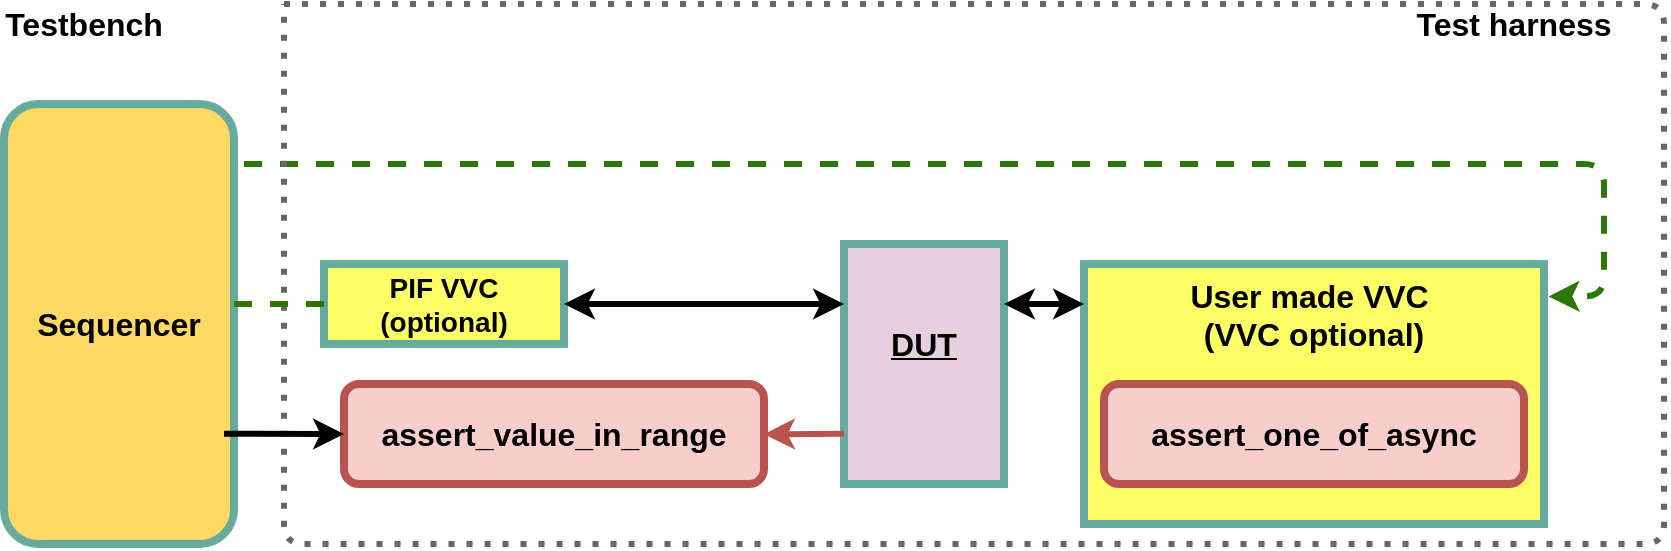 <mxfile>
    <diagram id="GM_LwJhD_kH3F-W7C1gs" name="Page-1">
        <mxGraphModel dx="978" dy="734" grid="1" gridSize="10" guides="1" tooltips="1" connect="1" arrows="1" fold="1" page="1" pageScale="1" pageWidth="845" pageHeight="300" math="0" shadow="0">
            <root>
                <mxCell id="0"/>
                <mxCell id="1" parent="0"/>
                <mxCell id="r83g5te3AEHIeUQ5Fmxh-1" value="&lt;b&gt;&lt;font style=&quot;font-size: 16px&quot;&gt;Sequencer&lt;/font&gt;&lt;/b&gt;" style="rounded=1;whiteSpace=wrap;html=1;fillColor=#FFD966;strokeColor=#67AB9F;strokeWidth=4;" parent="1" vertex="1">
                    <mxGeometry x="10" y="60" width="115" height="220" as="geometry"/>
                </mxCell>
                <mxCell id="r83g5te3AEHIeUQ5Fmxh-2" value="&lt;b&gt;&lt;font style=&quot;&quot;&gt;&lt;font style=&quot;font-size: 14px;&quot;&gt;PIF VVC&lt;br&gt;(optional)&lt;/font&gt;&lt;br&gt;&lt;/font&gt;&lt;/b&gt;" style="rounded=0;whiteSpace=wrap;html=1;strokeColor=#67AB9F;strokeWidth=4;fillColor=#FFFF66;" parent="1" vertex="1">
                    <mxGeometry x="170" y="140" width="120" height="40" as="geometry"/>
                </mxCell>
                <mxCell id="r83g5te3AEHIeUQ5Fmxh-8" value="&lt;b style=&quot;border-color: var(--border-color); font-size: 16px;&quot;&gt;User made VVC&amp;nbsp;&lt;/b&gt;&lt;div&gt;&lt;b style=&quot;border-color: var(--border-color); font-size: 16px;&quot;&gt;(VVC optional)&lt;/b&gt;&lt;/div&gt;" style="rounded=0;whiteSpace=wrap;html=1;strokeColor=#67AB9F;strokeWidth=4;fillColor=#FFFF66;verticalAlign=top;" parent="1" vertex="1">
                    <mxGeometry x="550" y="140" width="230" height="130" as="geometry"/>
                </mxCell>
                <mxCell id="r83g5te3AEHIeUQ5Fmxh-11" value="" style="rounded=0;whiteSpace=wrap;html=1;strokeColor=#67AB9F;strokeWidth=4;fillColor=#E6D0DE;" parent="1" vertex="1">
                    <mxGeometry x="430" y="130" width="80" height="120" as="geometry"/>
                </mxCell>
                <mxCell id="r83g5te3AEHIeUQ5Fmxh-13" value="" style="endArrow=classic;startArrow=classic;html=1;strokeWidth=3;entryX=0;entryY=0.25;entryDx=0;entryDy=0;exitX=1;exitY=0.5;exitDx=0;exitDy=0;" parent="1" source="r83g5te3AEHIeUQ5Fmxh-2" target="r83g5te3AEHIeUQ5Fmxh-11" edge="1">
                    <mxGeometry width="50" height="50" relative="1" as="geometry">
                        <mxPoint x="-90" y="340" as="sourcePoint"/>
                        <mxPoint x="-40" y="290" as="targetPoint"/>
                        <Array as="points">
                            <mxPoint x="340" y="160"/>
                        </Array>
                    </mxGeometry>
                </mxCell>
                <mxCell id="r83g5te3AEHIeUQ5Fmxh-14" value="" style="endArrow=classic;startArrow=classic;html=1;strokeWidth=3;exitX=1;exitY=0.25;exitDx=0;exitDy=0;" parent="1" source="r83g5te3AEHIeUQ5Fmxh-11" edge="1">
                    <mxGeometry width="50" height="50" relative="1" as="geometry">
                        <mxPoint x="-50" y="340" as="sourcePoint"/>
                        <mxPoint x="550" y="160" as="targetPoint"/>
                    </mxGeometry>
                </mxCell>
                <mxCell id="r83g5te3AEHIeUQ5Fmxh-29" value="" style="endArrow=classic;html=1;dashed=1;strokeWidth=3;fillColor=#60a917;strokeColor=#2D7600;entryX=1.01;entryY=0.125;entryDx=0;entryDy=0;entryPerimeter=0;" parent="1" target="r83g5te3AEHIeUQ5Fmxh-8" edge="1">
                    <mxGeometry width="50" height="50" relative="1" as="geometry">
                        <mxPoint x="130" y="90" as="sourcePoint"/>
                        <mxPoint x="700" y="160" as="targetPoint"/>
                        <Array as="points">
                            <mxPoint x="220" y="90"/>
                            <mxPoint x="290" y="90"/>
                            <mxPoint x="810" y="90"/>
                            <mxPoint x="810" y="156"/>
                        </Array>
                    </mxGeometry>
                </mxCell>
                <mxCell id="r83g5te3AEHIeUQ5Fmxh-33" value="&lt;font size=&quot;1&quot;&gt;&lt;b&gt;&lt;u style=&quot;font-size: 16px&quot;&gt;DUT&lt;/u&gt;&lt;/b&gt;&lt;/font&gt;" style="text;html=1;strokeColor=none;fillColor=none;align=center;verticalAlign=middle;whiteSpace=wrap;rounded=0;" parent="1" vertex="1">
                    <mxGeometry x="420" y="170" width="100" height="20" as="geometry"/>
                </mxCell>
                <mxCell id="r83g5te3AEHIeUQ5Fmxh-37" value="" style="endArrow=none;dashed=1;html=1;strokeWidth=3;gradientColor=#b3b3b3;fillColor=#f5f5f5;strokeColor=#666666;dashPattern=1 2;" parent="1" edge="1">
                    <mxGeometry width="50" height="50" relative="1" as="geometry">
                        <mxPoint x="150" y="10" as="sourcePoint"/>
                        <mxPoint x="150" y="10" as="targetPoint"/>
                        <Array as="points">
                            <mxPoint x="430" y="10"/>
                            <mxPoint x="840" y="10"/>
                            <mxPoint x="840" y="280"/>
                            <mxPoint x="150" y="280"/>
                        </Array>
                    </mxGeometry>
                </mxCell>
                <mxCell id="r83g5te3AEHIeUQ5Fmxh-39" value="&lt;font size=&quot;1&quot;&gt;&lt;b style=&quot;font-size: 16px&quot;&gt;Test harness&lt;/b&gt;&lt;/font&gt;" style="text;html=1;strokeColor=none;fillColor=none;align=center;verticalAlign=middle;whiteSpace=wrap;rounded=0;" parent="1" vertex="1">
                    <mxGeometry x="710" y="10" width="110" height="20" as="geometry"/>
                </mxCell>
                <mxCell id="r83g5te3AEHIeUQ5Fmxh-47" value="&lt;font size=&quot;1&quot;&gt;&lt;b style=&quot;font-size: 16px&quot;&gt;Testbench&lt;/b&gt;&lt;/font&gt;" style="text;html=1;strokeColor=none;fillColor=none;align=center;verticalAlign=middle;whiteSpace=wrap;rounded=0;" parent="1" vertex="1">
                    <mxGeometry x="10" y="10" width="80" height="20" as="geometry"/>
                </mxCell>
                <mxCell id="vyIQQBK7vmGZ_ZomwAHR-1" value="" style="endArrow=none;dashed=1;html=1;exitX=0;exitY=0.5;exitDx=0;exitDy=0;fillColor=#d5e8d4;strokeColor=#2D7600;strokeWidth=3;" parent="1" source="r83g5te3AEHIeUQ5Fmxh-2" edge="1">
                    <mxGeometry width="50" height="50" relative="1" as="geometry">
                        <mxPoint x="-180" y="420" as="sourcePoint"/>
                        <mxPoint x="120" y="160" as="targetPoint"/>
                    </mxGeometry>
                </mxCell>
                <mxCell id="fbfqpuWxEKbpqcm9xzH3-1" value="&lt;span style=&quot;font-size: 16px;&quot;&gt;&lt;b&gt;assert_value_in_range&lt;/b&gt;&lt;/span&gt;" style="rounded=1;whiteSpace=wrap;html=1;fillColor=#f8cecc;strokeColor=#b85450;strokeWidth=4;" parent="1" vertex="1">
                    <mxGeometry x="180" y="200" width="210" height="50" as="geometry"/>
                </mxCell>
                <mxCell id="3jlZFkxg4EAA0DXqRLMq-2" value="" style="endArrow=classic;html=1;rounded=0;strokeWidth=3;strokeColor=#B85450;" parent="1" edge="1">
                    <mxGeometry width="50" height="50" relative="1" as="geometry">
                        <mxPoint x="430" y="224.83" as="sourcePoint"/>
                        <mxPoint x="390" y="225.15" as="targetPoint"/>
                    </mxGeometry>
                </mxCell>
                <mxCell id="3jlZFkxg4EAA0DXqRLMq-3" value="&lt;span style=&quot;font-size: 16px;&quot;&gt;&lt;b&gt;assert_one_of_async&lt;/b&gt;&lt;/span&gt;" style="rounded=1;whiteSpace=wrap;html=1;fillColor=#f8cecc;strokeColor=#b85450;strokeWidth=4;" parent="1" vertex="1">
                    <mxGeometry x="560" y="200.0" width="210" height="50" as="geometry"/>
                </mxCell>
                <mxCell id="3jlZFkxg4EAA0DXqRLMq-4" value="" style="endArrow=none;html=1;exitX=0;exitY=0.5;exitDx=0;exitDy=0;fillColor=#d5e8d4;strokeColor=#000000;strokeWidth=3;endFill=0;startArrow=classic;startFill=1;" parent="1" source="fbfqpuWxEKbpqcm9xzH3-1" edge="1">
                    <mxGeometry width="50" height="50" relative="1" as="geometry">
                        <mxPoint x="170" y="224.85" as="sourcePoint"/>
                        <mxPoint x="120" y="224.85" as="targetPoint"/>
                    </mxGeometry>
                </mxCell>
            </root>
        </mxGraphModel>
    </diagram>
</mxfile>